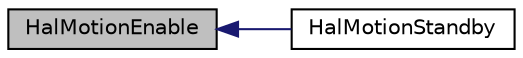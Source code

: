 digraph "HalMotionEnable"
{
  edge [fontname="Helvetica",fontsize="10",labelfontname="Helvetica",labelfontsize="10"];
  node [fontname="Helvetica",fontsize="10",shape=record];
  rankdir="LR";
  Node1 [label="HalMotionEnable",height=0.2,width=0.4,color="black", fillcolor="grey75", style="filled" fontcolor="black"];
  Node1 -> Node2 [dir="back",color="midnightblue",fontsize="10",style="solid",fontname="Helvetica"];
  Node2 [label="HalMotionStandby",height=0.2,width=0.4,color="black", fillcolor="white", style="filled",URL="$hal__motion_8h.html#ae45bb3b20065623871a0f393f3089eb9"];
}
